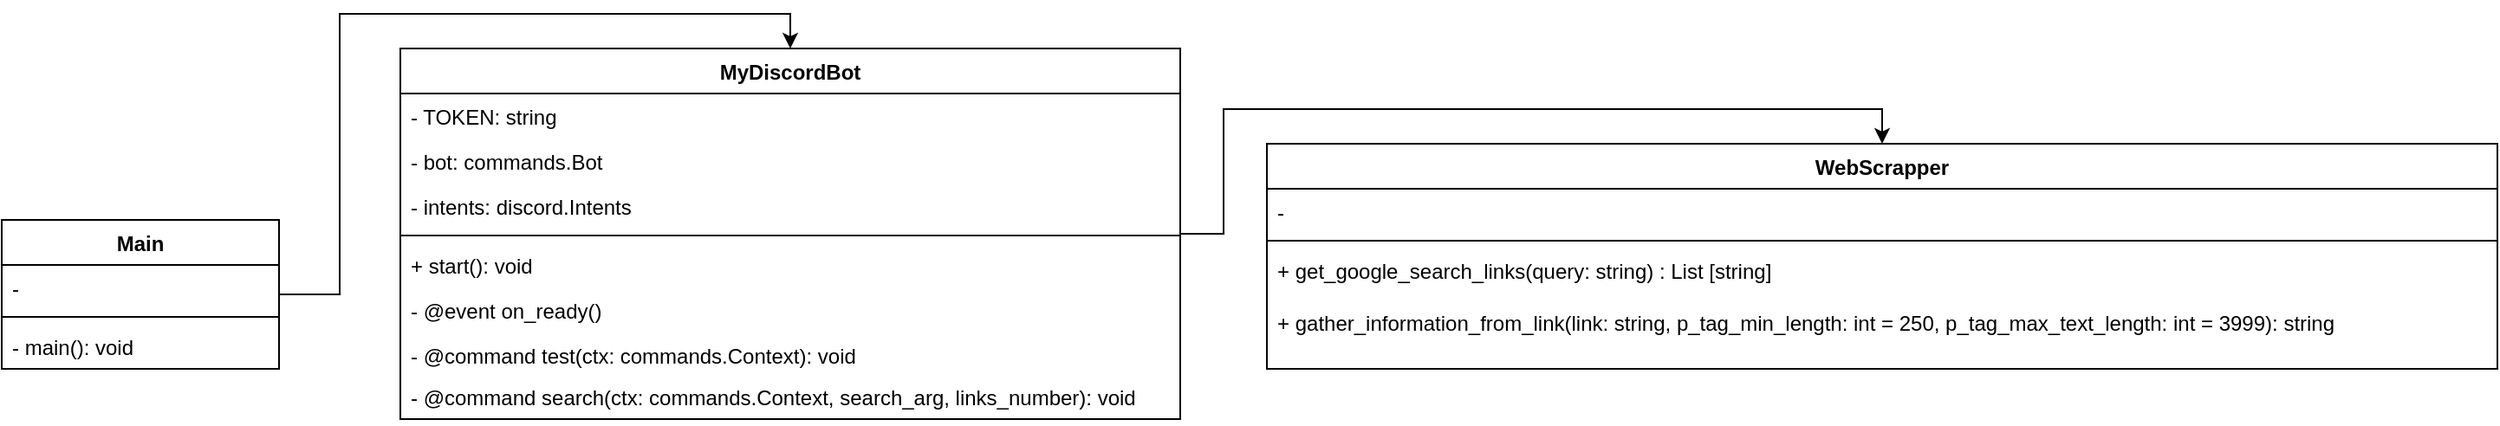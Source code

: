 <mxfile version="15.4.3" type="github">
  <diagram id="4rJlvXzygzpuktsm9q0A" name="DiscordBot">
    <mxGraphModel dx="868" dy="450" grid="1" gridSize="10" guides="1" tooltips="1" connect="1" arrows="1" fold="1" page="1" pageScale="1" pageWidth="827" pageHeight="1169" math="0" shadow="0">
      <root>
        <mxCell id="0" />
        <mxCell id="1" parent="0" />
        <mxCell id="kJeuejs1WDw8QVK4DqWa-13" style="edgeStyle=orthogonalEdgeStyle;rounded=0;orthogonalLoop=1;jettySize=auto;html=1;entryX=0.5;entryY=0;entryDx=0;entryDy=0;" edge="1" parent="1" source="lsNb-V2S0qiweX2xApXp-1" target="kJeuejs1WDw8QVK4DqWa-2">
          <mxGeometry relative="1" as="geometry" />
        </mxCell>
        <mxCell id="lsNb-V2S0qiweX2xApXp-1" value="Main" style="swimlane;fontStyle=1;align=center;verticalAlign=top;childLayout=stackLayout;horizontal=1;startSize=26;horizontalStack=0;resizeParent=1;resizeParentMax=0;resizeLast=0;collapsible=1;marginBottom=0;" parent="1" vertex="1">
          <mxGeometry x="20" y="274" width="160" height="86" as="geometry" />
        </mxCell>
        <mxCell id="lsNb-V2S0qiweX2xApXp-2" value="-" style="text;strokeColor=none;fillColor=none;align=left;verticalAlign=top;spacingLeft=4;spacingRight=4;overflow=hidden;rotatable=0;points=[[0,0.5],[1,0.5]];portConstraint=eastwest;" parent="lsNb-V2S0qiweX2xApXp-1" vertex="1">
          <mxGeometry y="26" width="160" height="26" as="geometry" />
        </mxCell>
        <mxCell id="lsNb-V2S0qiweX2xApXp-3" value="" style="line;strokeWidth=1;fillColor=none;align=left;verticalAlign=middle;spacingTop=-1;spacingLeft=3;spacingRight=3;rotatable=0;labelPosition=right;points=[];portConstraint=eastwest;" parent="lsNb-V2S0qiweX2xApXp-1" vertex="1">
          <mxGeometry y="52" width="160" height="8" as="geometry" />
        </mxCell>
        <mxCell id="lsNb-V2S0qiweX2xApXp-4" value="- main(): void" style="text;strokeColor=none;fillColor=none;align=left;verticalAlign=top;spacingLeft=4;spacingRight=4;overflow=hidden;rotatable=0;points=[[0,0.5],[1,0.5]];portConstraint=eastwest;" parent="lsNb-V2S0qiweX2xApXp-1" vertex="1">
          <mxGeometry y="60" width="160" height="26" as="geometry" />
        </mxCell>
        <mxCell id="pkVdTcYiydyJiUWbkRBg-1" value="WebScrapper" style="swimlane;fontStyle=1;align=center;verticalAlign=top;childLayout=stackLayout;horizontal=1;startSize=26;horizontalStack=0;resizeParent=1;resizeParentMax=0;resizeLast=0;collapsible=1;marginBottom=0;" vertex="1" parent="1">
          <mxGeometry x="750" y="230" width="710" height="130" as="geometry" />
        </mxCell>
        <mxCell id="pkVdTcYiydyJiUWbkRBg-2" value="-" style="text;strokeColor=none;fillColor=none;align=left;verticalAlign=top;spacingLeft=4;spacingRight=4;overflow=hidden;rotatable=0;points=[[0,0.5],[1,0.5]];portConstraint=eastwest;" vertex="1" parent="pkVdTcYiydyJiUWbkRBg-1">
          <mxGeometry y="26" width="710" height="26" as="geometry" />
        </mxCell>
        <mxCell id="pkVdTcYiydyJiUWbkRBg-3" value="" style="line;strokeWidth=1;fillColor=none;align=left;verticalAlign=middle;spacingTop=-1;spacingLeft=3;spacingRight=3;rotatable=0;labelPosition=right;points=[];portConstraint=eastwest;" vertex="1" parent="pkVdTcYiydyJiUWbkRBg-1">
          <mxGeometry y="52" width="710" height="8" as="geometry" />
        </mxCell>
        <mxCell id="pkVdTcYiydyJiUWbkRBg-4" value="+ get_google_search_links(query: string) : List [string]" style="text;strokeColor=none;fillColor=none;align=left;verticalAlign=top;spacingLeft=4;spacingRight=4;overflow=hidden;rotatable=0;points=[[0,0.5],[1,0.5]];portConstraint=eastwest;" vertex="1" parent="pkVdTcYiydyJiUWbkRBg-1">
          <mxGeometry y="60" width="710" height="30" as="geometry" />
        </mxCell>
        <mxCell id="kJeuejs1WDw8QVK4DqWa-1" value="+ gather_information_from_link(link: string, p_tag_min_length: int = 250, p_tag_max_text_length: int = 3999): string" style="text;strokeColor=none;fillColor=none;align=left;verticalAlign=top;spacingLeft=4;spacingRight=4;overflow=hidden;rotatable=0;points=[[0,0.5],[1,0.5]];portConstraint=eastwest;" vertex="1" parent="pkVdTcYiydyJiUWbkRBg-1">
          <mxGeometry y="90" width="710" height="40" as="geometry" />
        </mxCell>
        <mxCell id="kJeuejs1WDw8QVK4DqWa-14" style="edgeStyle=orthogonalEdgeStyle;rounded=0;orthogonalLoop=1;jettySize=auto;html=1;entryX=0.5;entryY=0;entryDx=0;entryDy=0;" edge="1" parent="1" source="kJeuejs1WDw8QVK4DqWa-2" target="pkVdTcYiydyJiUWbkRBg-1">
          <mxGeometry relative="1" as="geometry" />
        </mxCell>
        <mxCell id="kJeuejs1WDw8QVK4DqWa-2" value="MyDiscordBot" style="swimlane;fontStyle=1;align=center;verticalAlign=top;childLayout=stackLayout;horizontal=1;startSize=26;horizontalStack=0;resizeParent=1;resizeParentMax=0;resizeLast=0;collapsible=1;marginBottom=0;" vertex="1" parent="1">
          <mxGeometry x="250" y="175" width="450" height="214" as="geometry" />
        </mxCell>
        <mxCell id="kJeuejs1WDw8QVK4DqWa-9" value="- TOKEN: string" style="text;strokeColor=none;fillColor=none;align=left;verticalAlign=top;spacingLeft=4;spacingRight=4;overflow=hidden;rotatable=0;points=[[0,0.5],[1,0.5]];portConstraint=eastwest;" vertex="1" parent="kJeuejs1WDw8QVK4DqWa-2">
          <mxGeometry y="26" width="450" height="26" as="geometry" />
        </mxCell>
        <mxCell id="kJeuejs1WDw8QVK4DqWa-3" value="- bot: commands.Bot" style="text;strokeColor=none;fillColor=none;align=left;verticalAlign=top;spacingLeft=4;spacingRight=4;overflow=hidden;rotatable=0;points=[[0,0.5],[1,0.5]];portConstraint=eastwest;" vertex="1" parent="kJeuejs1WDw8QVK4DqWa-2">
          <mxGeometry y="52" width="450" height="26" as="geometry" />
        </mxCell>
        <mxCell id="kJeuejs1WDw8QVK4DqWa-11" value="- intents: discord.Intents" style="text;strokeColor=none;fillColor=none;align=left;verticalAlign=top;spacingLeft=4;spacingRight=4;overflow=hidden;rotatable=0;points=[[0,0.5],[1,0.5]];portConstraint=eastwest;" vertex="1" parent="kJeuejs1WDw8QVK4DqWa-2">
          <mxGeometry y="78" width="450" height="26" as="geometry" />
        </mxCell>
        <mxCell id="kJeuejs1WDw8QVK4DqWa-4" value="" style="line;strokeWidth=1;fillColor=none;align=left;verticalAlign=middle;spacingTop=-1;spacingLeft=3;spacingRight=3;rotatable=0;labelPosition=right;points=[];portConstraint=eastwest;" vertex="1" parent="kJeuejs1WDw8QVK4DqWa-2">
          <mxGeometry y="104" width="450" height="8" as="geometry" />
        </mxCell>
        <mxCell id="kJeuejs1WDw8QVK4DqWa-12" value="+ start(): void" style="text;strokeColor=none;fillColor=none;align=left;verticalAlign=top;spacingLeft=4;spacingRight=4;overflow=hidden;rotatable=0;points=[[0,0.5],[1,0.5]];portConstraint=eastwest;" vertex="1" parent="kJeuejs1WDw8QVK4DqWa-2">
          <mxGeometry y="112" width="450" height="26" as="geometry" />
        </mxCell>
        <mxCell id="kJeuejs1WDw8QVK4DqWa-5" value="- @event on_ready()" style="text;strokeColor=none;fillColor=none;align=left;verticalAlign=top;spacingLeft=4;spacingRight=4;overflow=hidden;rotatable=0;points=[[0,0.5],[1,0.5]];portConstraint=eastwest;" vertex="1" parent="kJeuejs1WDw8QVK4DqWa-2">
          <mxGeometry y="138" width="450" height="26" as="geometry" />
        </mxCell>
        <mxCell id="kJeuejs1WDw8QVK4DqWa-6" value="- @command test(ctx: commands.Context): void" style="text;strokeColor=none;fillColor=none;align=left;verticalAlign=top;spacingLeft=4;spacingRight=4;overflow=hidden;rotatable=0;points=[[0,0.5],[1,0.5]];portConstraint=eastwest;" vertex="1" parent="kJeuejs1WDw8QVK4DqWa-2">
          <mxGeometry y="164" width="450" height="24" as="geometry" />
        </mxCell>
        <mxCell id="kJeuejs1WDw8QVK4DqWa-8" value="- @command search(ctx: commands.Context, search_arg, links_number): void" style="text;strokeColor=none;fillColor=none;align=left;verticalAlign=top;spacingLeft=4;spacingRight=4;overflow=hidden;rotatable=0;points=[[0,0.5],[1,0.5]];portConstraint=eastwest;" vertex="1" parent="kJeuejs1WDw8QVK4DqWa-2">
          <mxGeometry y="188" width="450" height="26" as="geometry" />
        </mxCell>
      </root>
    </mxGraphModel>
  </diagram>
</mxfile>
